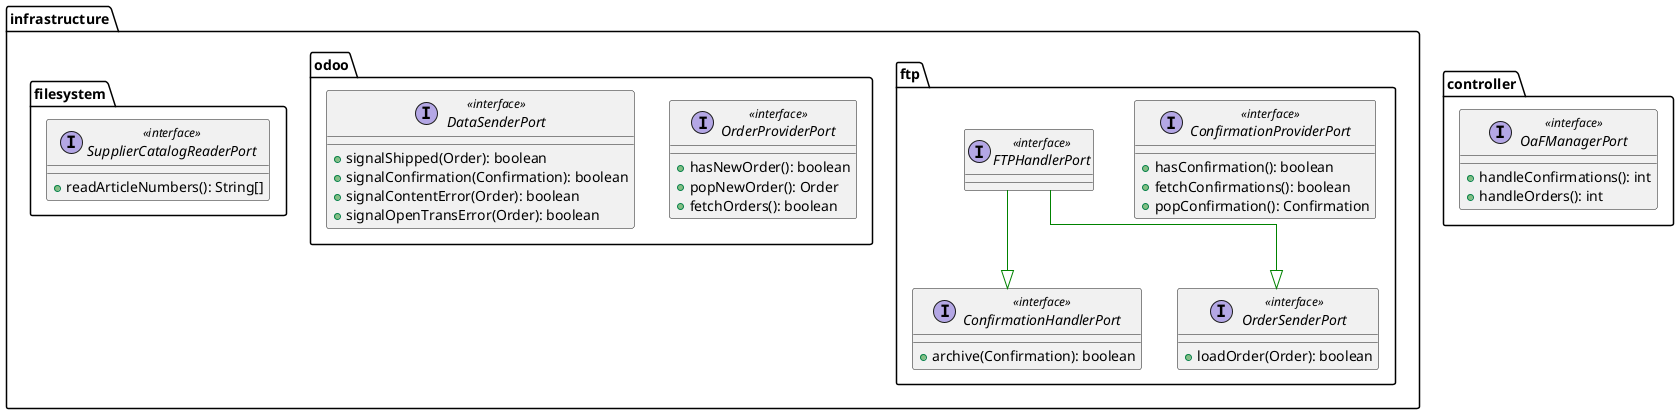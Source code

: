 @startuml

top to bottom direction
skinparam linetype ortho

package infrastructure {

    package ftp {
            interface ConfirmationHandlerPort << interface >> {
              + archive(Confirmation): boolean
            }
            interface ConfirmationProviderPort << interface >> {
              + hasConfirmation(): boolean
              + fetchConfirmations(): boolean
              + popConfirmation(): Confirmation
            }

            interface FTPHandlerPort << interface >>

            interface OrderSenderPort << interface >> {
              + loadOrder(Order): boolean
            }
    }

    package odoo {
            interface OrderProviderPort << interface >> {
              + hasNewOrder(): boolean
              + popNewOrder(): Order
              + fetchOrders(): boolean
            }

            interface DataSenderPort << interface >> {
              + signalShipped(Order): boolean
              + signalConfirmation(Confirmation): boolean
              + signalContentError(Order): boolean
              + signalOpenTransError(Order): boolean
            }
    }

    package filesystem{
            interface SupplierCatalogReaderPort << interface >> {
              + readArticleNumbers(): String[]
            }
    }
}


package controller{
    interface OaFManagerPort << interface >> {
      + handleConfirmations(): int
      + handleOrders(): int
    }
}



FTPHandlerPort             -[#008200,plain]-^  ConfirmationHandlerPort
FTPHandlerPort             -[#008200,plain]-^  OrderSenderPort
@enduml
